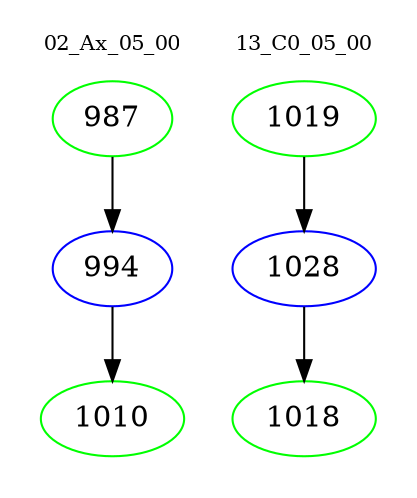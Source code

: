 digraph{
subgraph cluster_0 {
color = white
label = "02_Ax_05_00";
fontsize=10;
T0_987 [label="987", color="green"]
T0_987 -> T0_994 [color="black"]
T0_994 [label="994", color="blue"]
T0_994 -> T0_1010 [color="black"]
T0_1010 [label="1010", color="green"]
}
subgraph cluster_1 {
color = white
label = "13_C0_05_00";
fontsize=10;
T1_1019 [label="1019", color="green"]
T1_1019 -> T1_1028 [color="black"]
T1_1028 [label="1028", color="blue"]
T1_1028 -> T1_1018 [color="black"]
T1_1018 [label="1018", color="green"]
}
}
